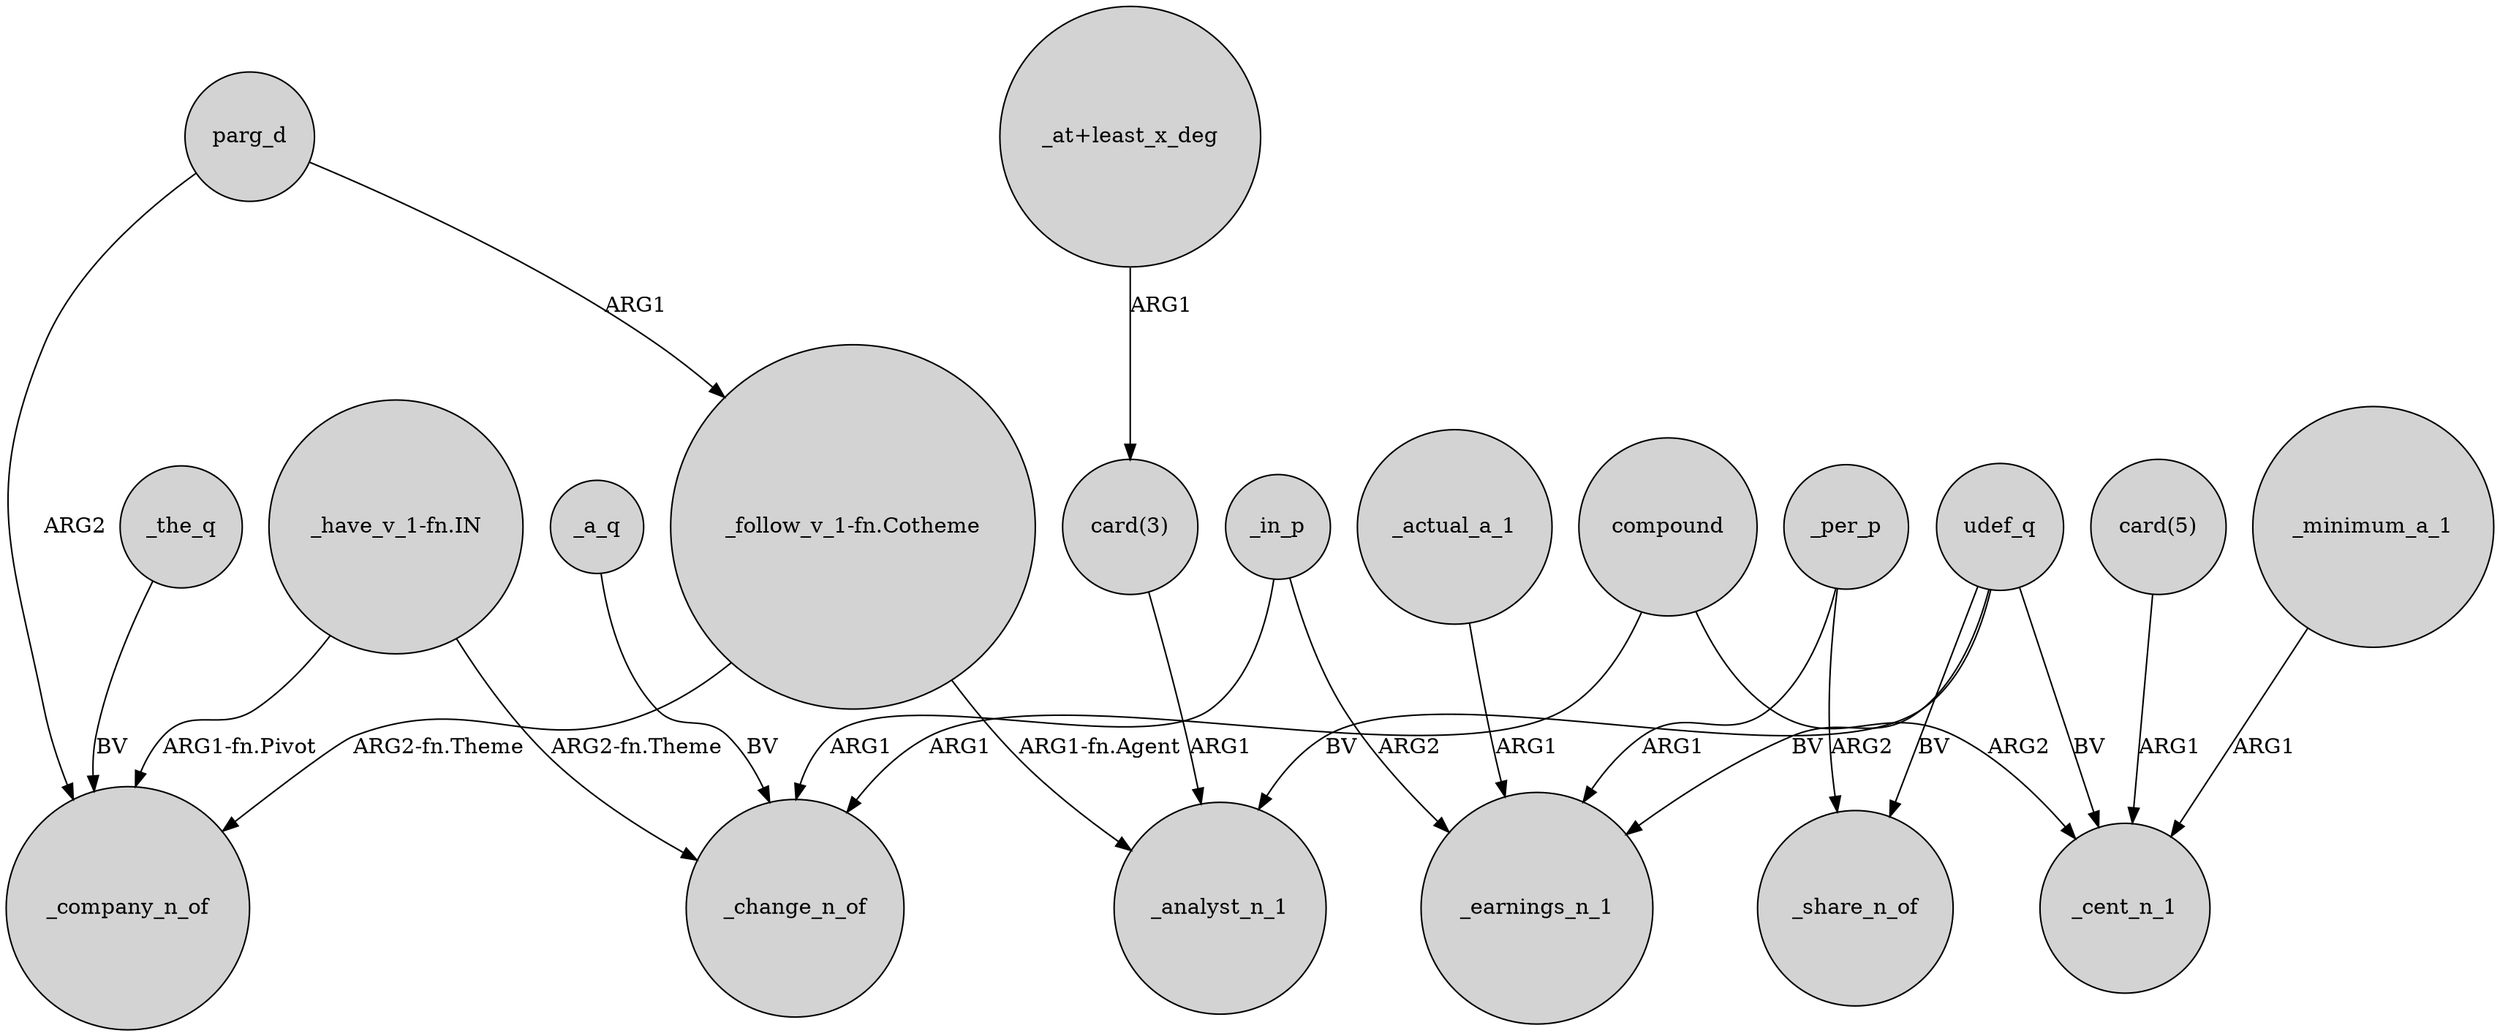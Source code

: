 digraph {
	node [shape=circle style=filled]
	"_follow_v_1-fn.Cotheme" -> _company_n_of [label="ARG2-fn.Theme"]
	"card(5)" -> _cent_n_1 [label=ARG1]
	_per_p -> _share_n_of [label=ARG2]
	"_at+least_x_deg" -> "card(3)" [label=ARG1]
	udef_q -> _earnings_n_1 [label=BV]
	_per_p -> _earnings_n_1 [label=ARG1]
	_the_q -> _company_n_of [label=BV]
	udef_q -> _cent_n_1 [label=BV]
	_in_p -> _change_n_of [label=ARG1]
	_actual_a_1 -> _earnings_n_1 [label=ARG1]
	compound -> _change_n_of [label=ARG1]
	parg_d -> _company_n_of [label=ARG2]
	_minimum_a_1 -> _cent_n_1 [label=ARG1]
	"_have_v_1-fn.IN" -> _change_n_of [label="ARG2-fn.Theme"]
	"card(3)" -> _analyst_n_1 [label=ARG1]
	udef_q -> _share_n_of [label=BV]
	compound -> _cent_n_1 [label=ARG2]
	"_have_v_1-fn.IN" -> _company_n_of [label="ARG1-fn.Pivot"]
	_a_q -> _change_n_of [label=BV]
	udef_q -> _analyst_n_1 [label=BV]
	"_follow_v_1-fn.Cotheme" -> _analyst_n_1 [label="ARG1-fn.Agent"]
	parg_d -> "_follow_v_1-fn.Cotheme" [label=ARG1]
	_in_p -> _earnings_n_1 [label=ARG2]
}
